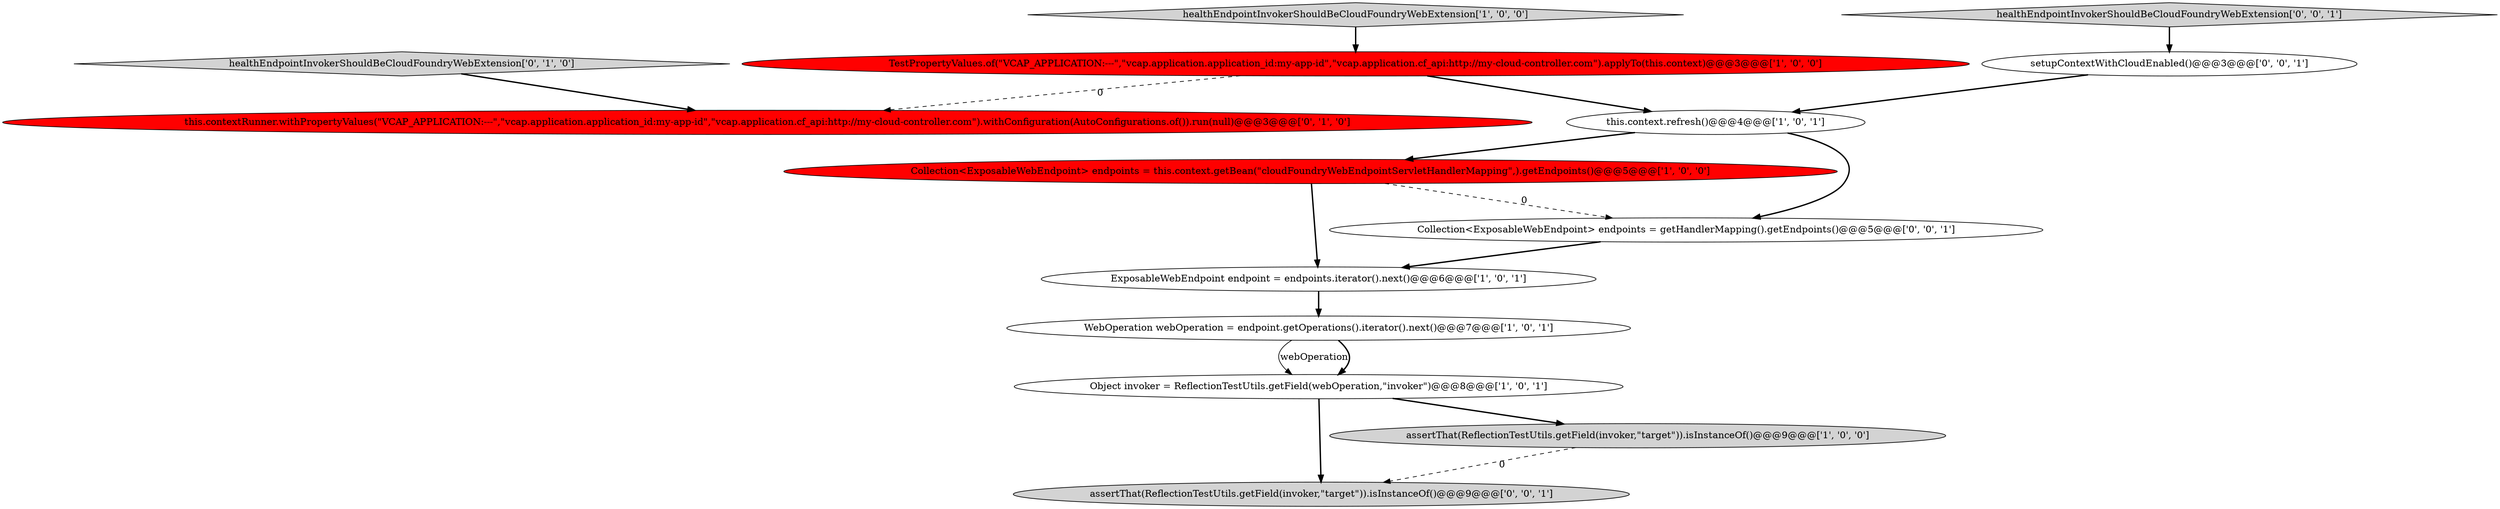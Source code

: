 digraph {
4 [style = filled, label = "Collection<ExposableWebEndpoint> endpoints = this.context.getBean(\"cloudFoundryWebEndpointServletHandlerMapping\",).getEndpoints()@@@5@@@['1', '0', '0']", fillcolor = red, shape = ellipse image = "AAA1AAABBB1BBB"];
10 [style = filled, label = "assertThat(ReflectionTestUtils.getField(invoker,\"target\")).isInstanceOf()@@@9@@@['0', '0', '1']", fillcolor = lightgray, shape = ellipse image = "AAA0AAABBB3BBB"];
11 [style = filled, label = "healthEndpointInvokerShouldBeCloudFoundryWebExtension['0', '0', '1']", fillcolor = lightgray, shape = diamond image = "AAA0AAABBB3BBB"];
9 [style = filled, label = "this.contextRunner.withPropertyValues(\"VCAP_APPLICATION:---\",\"vcap.application.application_id:my-app-id\",\"vcap.application.cf_api:http://my-cloud-controller.com\").withConfiguration(AutoConfigurations.of()).run(null)@@@3@@@['0', '1', '0']", fillcolor = red, shape = ellipse image = "AAA1AAABBB2BBB"];
3 [style = filled, label = "Object invoker = ReflectionTestUtils.getField(webOperation,\"invoker\")@@@8@@@['1', '0', '1']", fillcolor = white, shape = ellipse image = "AAA0AAABBB1BBB"];
6 [style = filled, label = "TestPropertyValues.of(\"VCAP_APPLICATION:---\",\"vcap.application.application_id:my-app-id\",\"vcap.application.cf_api:http://my-cloud-controller.com\").applyTo(this.context)@@@3@@@['1', '0', '0']", fillcolor = red, shape = ellipse image = "AAA1AAABBB1BBB"];
13 [style = filled, label = "Collection<ExposableWebEndpoint> endpoints = getHandlerMapping().getEndpoints()@@@5@@@['0', '0', '1']", fillcolor = white, shape = ellipse image = "AAA0AAABBB3BBB"];
1 [style = filled, label = "this.context.refresh()@@@4@@@['1', '0', '1']", fillcolor = white, shape = ellipse image = "AAA0AAABBB1BBB"];
2 [style = filled, label = "WebOperation webOperation = endpoint.getOperations().iterator().next()@@@7@@@['1', '0', '1']", fillcolor = white, shape = ellipse image = "AAA0AAABBB1BBB"];
12 [style = filled, label = "setupContextWithCloudEnabled()@@@3@@@['0', '0', '1']", fillcolor = white, shape = ellipse image = "AAA0AAABBB3BBB"];
0 [style = filled, label = "ExposableWebEndpoint endpoint = endpoints.iterator().next()@@@6@@@['1', '0', '1']", fillcolor = white, shape = ellipse image = "AAA0AAABBB1BBB"];
5 [style = filled, label = "assertThat(ReflectionTestUtils.getField(invoker,\"target\")).isInstanceOf()@@@9@@@['1', '0', '0']", fillcolor = lightgray, shape = ellipse image = "AAA0AAABBB1BBB"];
7 [style = filled, label = "healthEndpointInvokerShouldBeCloudFoundryWebExtension['1', '0', '0']", fillcolor = lightgray, shape = diamond image = "AAA0AAABBB1BBB"];
8 [style = filled, label = "healthEndpointInvokerShouldBeCloudFoundryWebExtension['0', '1', '0']", fillcolor = lightgray, shape = diamond image = "AAA0AAABBB2BBB"];
6->1 [style = bold, label=""];
13->0 [style = bold, label=""];
3->10 [style = bold, label=""];
1->4 [style = bold, label=""];
3->5 [style = bold, label=""];
11->12 [style = bold, label=""];
7->6 [style = bold, label=""];
6->9 [style = dashed, label="0"];
4->13 [style = dashed, label="0"];
5->10 [style = dashed, label="0"];
12->1 [style = bold, label=""];
1->13 [style = bold, label=""];
2->3 [style = solid, label="webOperation"];
2->3 [style = bold, label=""];
4->0 [style = bold, label=""];
0->2 [style = bold, label=""];
8->9 [style = bold, label=""];
}
